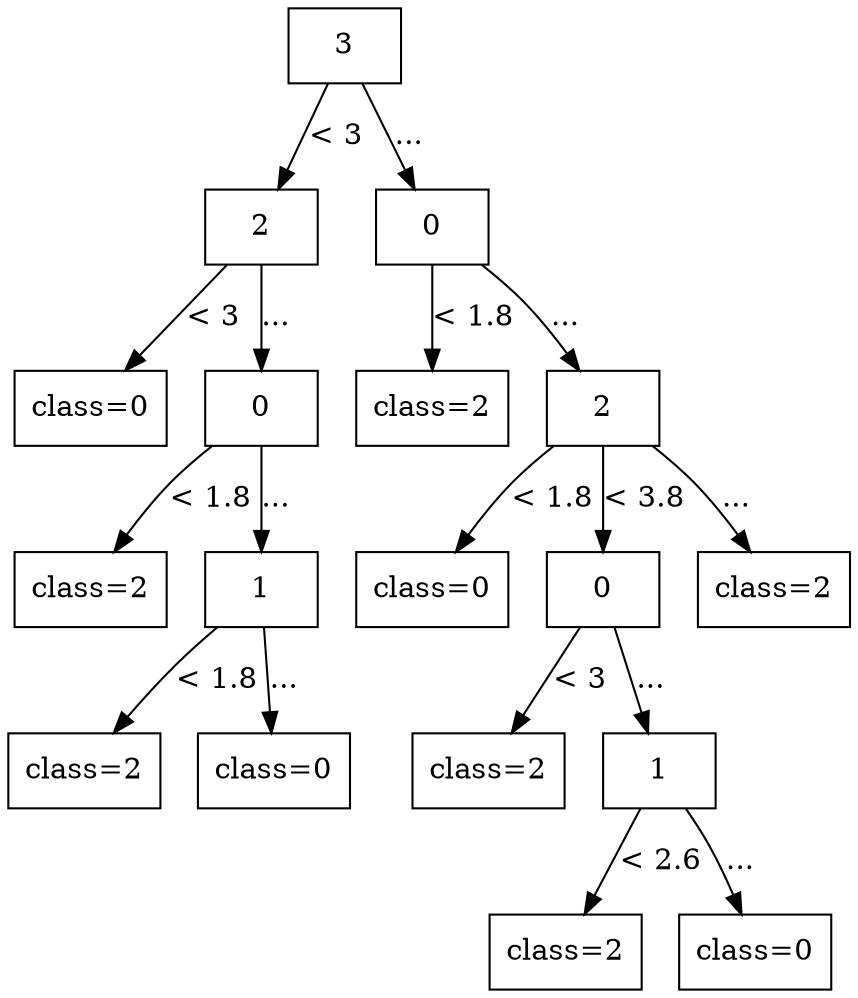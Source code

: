 digraph G {
node [shape=box];

0 [label="3"];

1 [label="2"];
8 [label="0"];

0 -> 1 [label="< 3"];
0 -> 8 [label="..."];

2 [label="class=0"];
3 [label="0"];
9 [label="class=2"];
10 [label="2"];

1 -> 2 [label="< 3"];
1 -> 3 [label="..."];
8 -> 9 [label="< 1.8"];
8 -> 10 [label="..."];

4 [label="class=2"];
5 [label="1"];
11 [label="class=0"];
12 [label="0"];
17 [label="class=2"];

3 -> 4 [label="< 1.8"];
3 -> 5 [label="..."];
10 -> 11 [label="< 1.8"];
10 -> 12 [label="< 3.8"];
10 -> 17 [label="..."];

6 [label="class=2"];
7 [label="class=0"];
13 [label="class=2"];
14 [label="1"];

5 -> 6 [label="< 1.8"];
5 -> 7 [label="..."];
12 -> 13 [label="< 3"];
12 -> 14 [label="..."];

15 [label="class=2"];
16 [label="class=0"];

14 -> 15 [label="< 2.6"];
14 -> 16 [label="..."];

}
